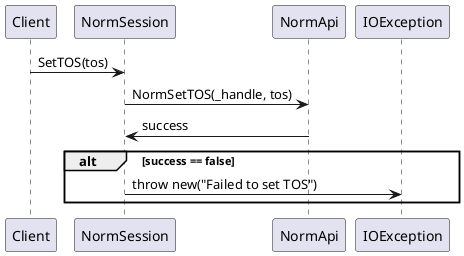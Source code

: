 @startuml
Client -> NormSession : SetTOS(tos)
NormSession -> NormApi : NormSetTOS(_handle, tos)
NormSession <- NormApi : success
alt success == false
    NormSession -> IOException : throw new("Failed to set TOS")
end
@enduml